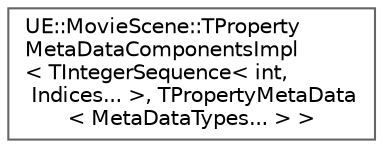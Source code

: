 digraph "Graphical Class Hierarchy"
{
 // INTERACTIVE_SVG=YES
 // LATEX_PDF_SIZE
  bgcolor="transparent";
  edge [fontname=Helvetica,fontsize=10,labelfontname=Helvetica,labelfontsize=10];
  node [fontname=Helvetica,fontsize=10,shape=box,height=0.2,width=0.4];
  rankdir="LR";
  Node0 [id="Node000000",label="UE::MovieScene::TProperty\lMetaDataComponentsImpl\l\< TIntegerSequence\< int,\l Indices... \>, TPropertyMetaData\l\< MetaDataTypes... \> \>",height=0.2,width=0.4,color="grey40", fillcolor="white", style="filled",URL="$d8/d55/structUE_1_1MovieScene_1_1TPropertyMetaDataComponentsImpl_3_01TIntegerSequence_3_01int_00_01Indiac8fa1b41ed5bcf9e45d048692badbde.html",tooltip=" "];
}
